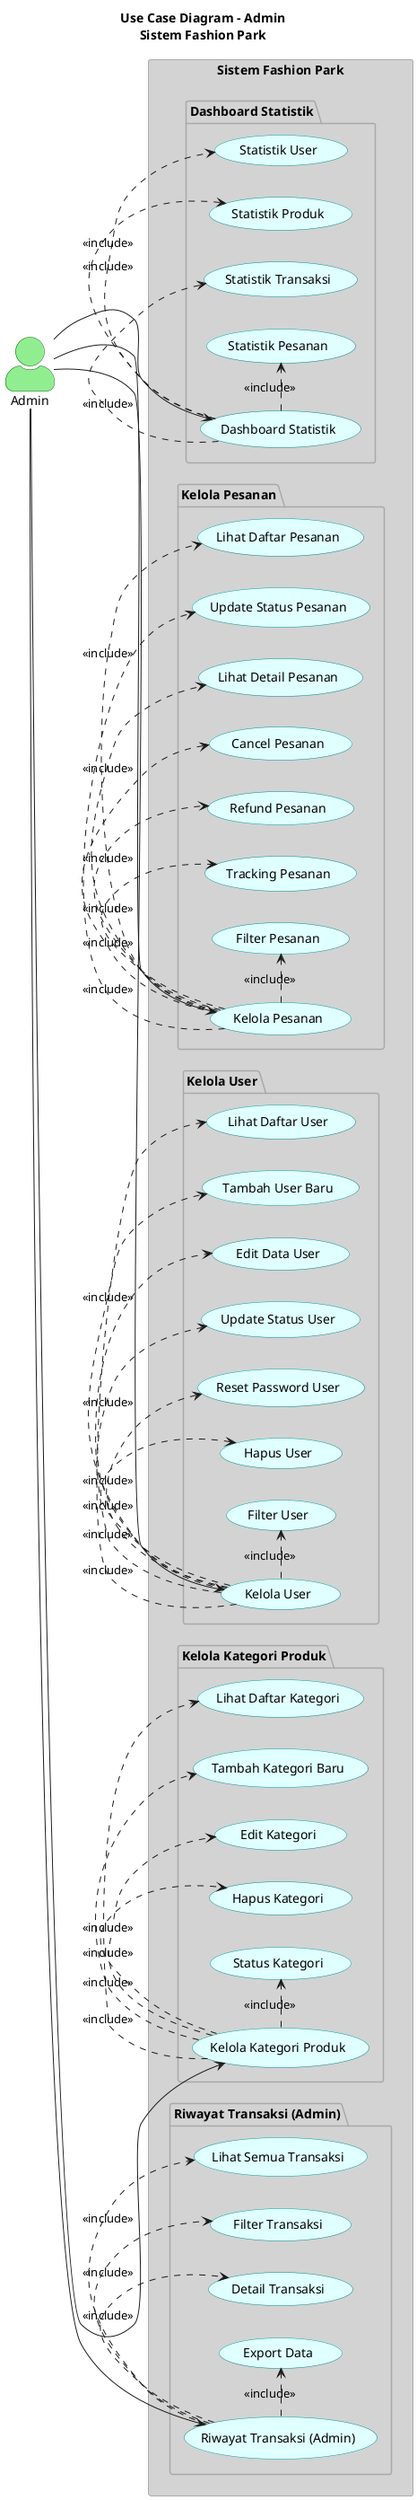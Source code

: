 @startuml
left to right direction
skinparam actorStyle awesome
skinparam usecase {
  BackgroundColor LightCyan
  BorderColor DarkCyan
  FontColor Black
}
skinparam rectangle {
  BackgroundColor LightYellow
  BorderColor DarkOrange
}
skinparam actor {
  BackgroundColor LightGreen
  BorderColor DarkGreen
}
skinparam package {
  BackgroundColor LightGray
  BorderColor DarkGray
}

actor Admin

rectangle "Sistem Fashion Park" {
  
  package "Dashboard Statistik" {
    usecase "Dashboard Statistik" as Stats
    usecase "Statistik User" as Stats_User
    usecase "Statistik Produk" as Stats_Product
    usecase "Statistik Transaksi" as Stats_Trx
    usecase "Statistik Pesanan" as Stats_Order
  }

  package "Kelola Pesanan" {
    usecase "Kelola Pesanan" as OM
    usecase "Lihat Daftar Pesanan" as OM_List
    usecase "Update Status Pesanan" as OM_Status
    usecase "Lihat Detail Pesanan" as OM_Detail
    usecase "Cancel Pesanan" as OM_Cancel
    usecase "Refund Pesanan" as OM_Refund
    usecase "Tracking Pesanan" as OM_Tracking
    usecase "Filter Pesanan" as OM_Filter
  }

  package "Kelola User" {
    usecase "Kelola User" as UM
    usecase "Lihat Daftar User" as UM_List
    usecase "Tambah User Baru" as UM_Add
    usecase "Edit Data User" as UM_Edit
    usecase "Update Status User" as UM_Status
    usecase "Reset Password User" as UM_Reset
    usecase "Hapus User" as UM_Delete
    usecase "Filter User" as UM_Filter
  }

  package "Kelola Kategori Produk" {
    usecase "Kelola Kategori Produk" as Cat
    usecase "Lihat Daftar Kategori" as Cat_List
    usecase "Tambah Kategori Baru" as Cat_Add
    usecase "Edit Kategori" as Cat_Edit
    usecase "Hapus Kategori" as Cat_Delete
    usecase "Status Kategori" as Cat_Status
  }

  package "Riwayat Transaksi (Admin)" {
    usecase "Riwayat Transaksi (Admin)" as A_History
    usecase "Lihat Semua Transaksi" as A_H_All
    usecase "Filter Transaksi" as A_H_Filter
    usecase "Detail Transaksi" as A_H_Detail
    usecase "Export Data" as A_H_Export
  }

  ' Stats Relationships
  Stats .> Stats_User : <<include>>
  Stats .> Stats_Product : <<include>>
  Stats .> Stats_Trx : <<include>>
  Stats .> Stats_Order : <<include>>

  ' Order Management Relationships
  OM .> OM_List : <<include>>
  OM .> OM_Status : <<include>>
  OM .> OM_Detail : <<include>>
  OM .> OM_Cancel : <<include>>
  OM .> OM_Refund : <<include>>
  OM .> OM_Tracking : <<include>>
  OM .> OM_Filter : <<include>>

  ' User Management Relationships
  UM .> UM_List : <<include>>
  UM .> UM_Add : <<include>>
  UM .> UM_Edit : <<include>>
  UM .> UM_Status : <<include>>
  UM .> UM_Reset : <<include>>
  UM .> UM_Delete : <<include>>
  UM .> UM_Filter : <<include>>

  ' Category Management Relationships
  Cat .> Cat_List : <<include>>
  Cat .> Cat_Add : <<include>>
  Cat .> Cat_Edit : <<include>>
  Cat .> Cat_Delete : <<include>>
  Cat .> Cat_Status : <<include>>

  ' Admin History Relationships
  A_History .> A_H_All : <<include>>
  A_History .> A_H_Filter : <<include>>
  A_History .> A_H_Detail : <<include>>
  A_History .> A_H_Export : <<include>>
}

' Main Actor Connections
Admin --> Stats
Admin --> OM
Admin --> UM
Admin --> Cat
Admin --> A_History

title "Use Case Diagram - Admin\nSistem Fashion Park"
@enduml
